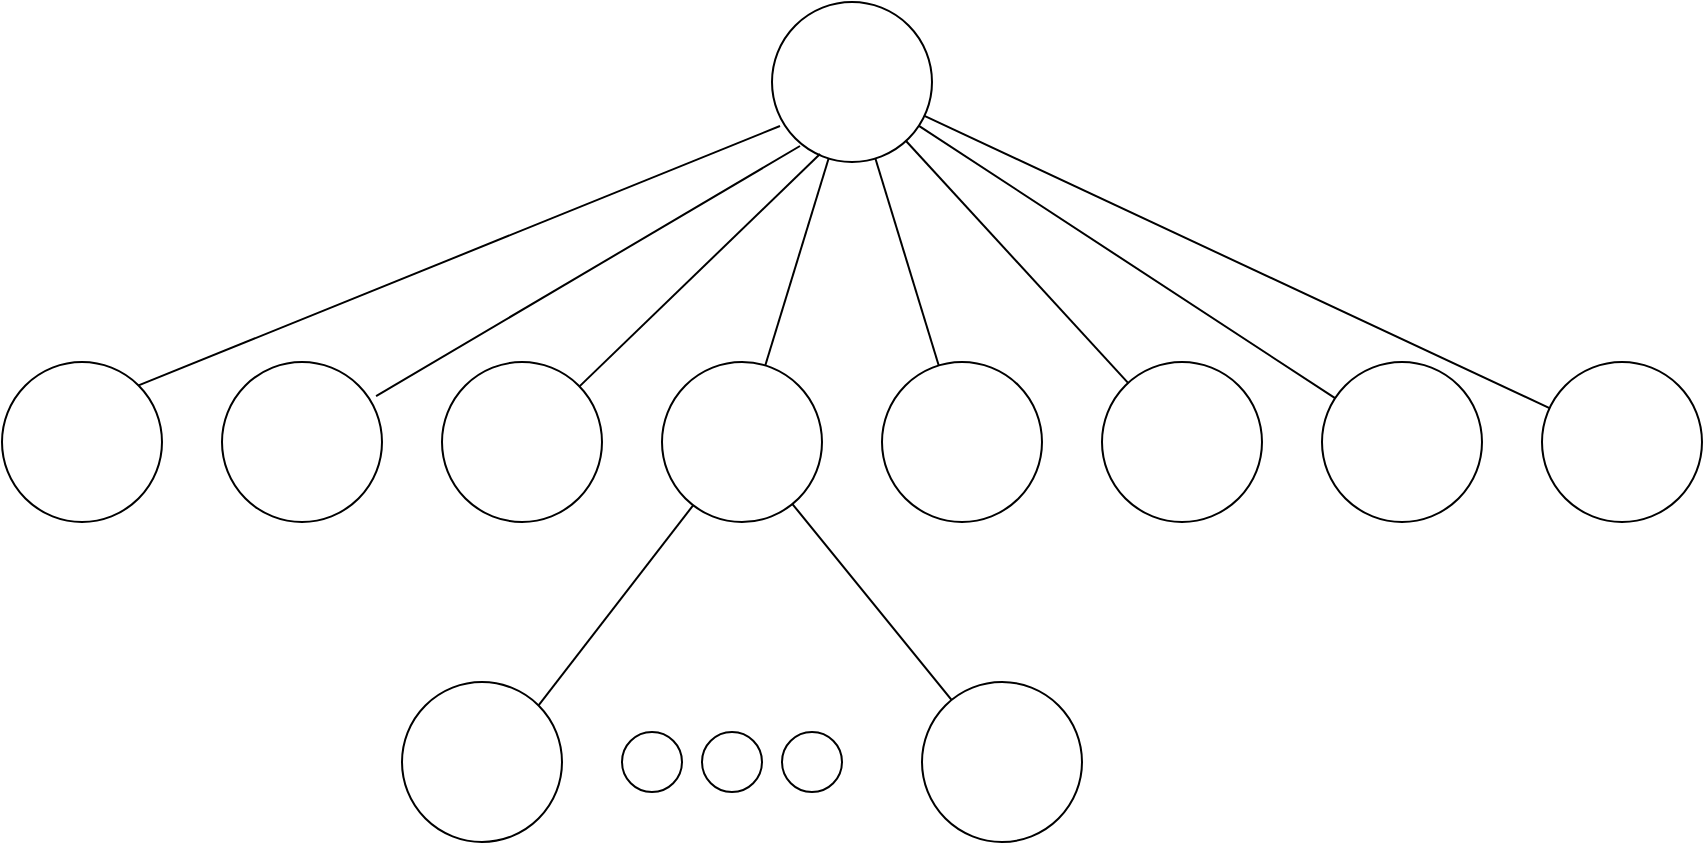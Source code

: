 <mxfile version="22.1.18" type="device">
  <diagram name="Page-1" id="9OxQLFC7fWhR2nlzlRD5">
    <mxGraphModel dx="1306" dy="847" grid="1" gridSize="10" guides="1" tooltips="1" connect="1" arrows="1" fold="1" page="1" pageScale="1" pageWidth="850" pageHeight="1100" math="0" shadow="0">
      <root>
        <mxCell id="0" />
        <mxCell id="1" parent="0" />
        <mxCell id="bOGT_kkFKz8ldqIj86lN-1" value="" style="ellipse;whiteSpace=wrap;html=1;aspect=fixed;" vertex="1" parent="1">
          <mxGeometry x="385" y="40" width="80" height="80" as="geometry" />
        </mxCell>
        <mxCell id="bOGT_kkFKz8ldqIj86lN-2" value="" style="ellipse;whiteSpace=wrap;html=1;aspect=fixed;" vertex="1" parent="1">
          <mxGeometry x="110" y="220" width="80" height="80" as="geometry" />
        </mxCell>
        <mxCell id="bOGT_kkFKz8ldqIj86lN-3" value="" style="ellipse;whiteSpace=wrap;html=1;aspect=fixed;" vertex="1" parent="1">
          <mxGeometry x="220" y="220" width="80" height="80" as="geometry" />
        </mxCell>
        <mxCell id="bOGT_kkFKz8ldqIj86lN-4" value="" style="ellipse;whiteSpace=wrap;html=1;aspect=fixed;" vertex="1" parent="1">
          <mxGeometry x="330" y="220" width="80" height="80" as="geometry" />
        </mxCell>
        <mxCell id="bOGT_kkFKz8ldqIj86lN-5" value="" style="ellipse;whiteSpace=wrap;html=1;aspect=fixed;" vertex="1" parent="1">
          <mxGeometry x="440" y="220" width="80" height="80" as="geometry" />
        </mxCell>
        <mxCell id="bOGT_kkFKz8ldqIj86lN-6" value="" style="ellipse;whiteSpace=wrap;html=1;aspect=fixed;" vertex="1" parent="1">
          <mxGeometry x="550" y="220" width="80" height="80" as="geometry" />
        </mxCell>
        <mxCell id="bOGT_kkFKz8ldqIj86lN-7" value="" style="ellipse;whiteSpace=wrap;html=1;aspect=fixed;" vertex="1" parent="1">
          <mxGeometry x="660" y="220" width="80" height="80" as="geometry" />
        </mxCell>
        <mxCell id="bOGT_kkFKz8ldqIj86lN-8" value="" style="ellipse;whiteSpace=wrap;html=1;aspect=fixed;" vertex="1" parent="1">
          <mxGeometry x="770" y="220" width="80" height="80" as="geometry" />
        </mxCell>
        <mxCell id="bOGT_kkFKz8ldqIj86lN-9" value="" style="ellipse;whiteSpace=wrap;html=1;aspect=fixed;" vertex="1" parent="1">
          <mxGeometry y="220" width="80" height="80" as="geometry" />
        </mxCell>
        <mxCell id="bOGT_kkFKz8ldqIj86lN-10" value="" style="endArrow=none;html=1;rounded=0;entryX=0.05;entryY=0.775;entryDx=0;entryDy=0;exitX=1;exitY=0;exitDx=0;exitDy=0;entryPerimeter=0;" edge="1" parent="1" source="bOGT_kkFKz8ldqIj86lN-9" target="bOGT_kkFKz8ldqIj86lN-1">
          <mxGeometry width="50" height="50" relative="1" as="geometry">
            <mxPoint x="400" y="460" as="sourcePoint" />
            <mxPoint x="450" y="410" as="targetPoint" />
          </mxGeometry>
        </mxCell>
        <mxCell id="bOGT_kkFKz8ldqIj86lN-11" value="" style="endArrow=none;html=1;rounded=0;entryX=0.05;entryY=0.775;entryDx=0;entryDy=0;exitX=0.963;exitY=0.213;exitDx=0;exitDy=0;entryPerimeter=0;exitPerimeter=0;" edge="1" parent="1" source="bOGT_kkFKz8ldqIj86lN-2">
          <mxGeometry width="50" height="50" relative="1" as="geometry">
            <mxPoint x="78" y="242" as="sourcePoint" />
            <mxPoint x="399" y="112" as="targetPoint" />
          </mxGeometry>
        </mxCell>
        <mxCell id="bOGT_kkFKz8ldqIj86lN-12" value="" style="endArrow=none;html=1;rounded=0;entryX=0.3;entryY=0.95;entryDx=0;entryDy=0;entryPerimeter=0;" edge="1" parent="1" source="bOGT_kkFKz8ldqIj86lN-3" target="bOGT_kkFKz8ldqIj86lN-1">
          <mxGeometry width="50" height="50" relative="1" as="geometry">
            <mxPoint x="197" y="247" as="sourcePoint" />
            <mxPoint x="409" y="122" as="targetPoint" />
          </mxGeometry>
        </mxCell>
        <mxCell id="bOGT_kkFKz8ldqIj86lN-13" value="" style="endArrow=none;html=1;rounded=0;" edge="1" parent="1" source="bOGT_kkFKz8ldqIj86lN-4" target="bOGT_kkFKz8ldqIj86lN-1">
          <mxGeometry width="50" height="50" relative="1" as="geometry">
            <mxPoint x="297" y="240" as="sourcePoint" />
            <mxPoint x="408" y="119" as="targetPoint" />
          </mxGeometry>
        </mxCell>
        <mxCell id="bOGT_kkFKz8ldqIj86lN-14" value="" style="endArrow=none;html=1;rounded=0;" edge="1" parent="1" source="bOGT_kkFKz8ldqIj86lN-5" target="bOGT_kkFKz8ldqIj86lN-1">
          <mxGeometry width="50" height="50" relative="1" as="geometry">
            <mxPoint x="392" y="232" as="sourcePoint" />
            <mxPoint x="423" y="128" as="targetPoint" />
          </mxGeometry>
        </mxCell>
        <mxCell id="bOGT_kkFKz8ldqIj86lN-15" value="" style="endArrow=none;html=1;rounded=0;" edge="1" parent="1" source="bOGT_kkFKz8ldqIj86lN-6" target="bOGT_kkFKz8ldqIj86lN-1">
          <mxGeometry width="50" height="50" relative="1" as="geometry">
            <mxPoint x="478" y="232" as="sourcePoint" />
            <mxPoint x="447" y="128" as="targetPoint" />
          </mxGeometry>
        </mxCell>
        <mxCell id="bOGT_kkFKz8ldqIj86lN-16" value="" style="endArrow=none;html=1;rounded=0;" edge="1" parent="1" source="bOGT_kkFKz8ldqIj86lN-7" target="bOGT_kkFKz8ldqIj86lN-1">
          <mxGeometry width="50" height="50" relative="1" as="geometry">
            <mxPoint x="573" y="240" as="sourcePoint" />
            <mxPoint x="462" y="119" as="targetPoint" />
          </mxGeometry>
        </mxCell>
        <mxCell id="bOGT_kkFKz8ldqIj86lN-17" value="" style="endArrow=none;html=1;rounded=0;" edge="1" parent="1" source="bOGT_kkFKz8ldqIj86lN-8" target="bOGT_kkFKz8ldqIj86lN-1">
          <mxGeometry width="50" height="50" relative="1" as="geometry">
            <mxPoint x="677" y="248" as="sourcePoint" />
            <mxPoint x="468" y="112" as="targetPoint" />
          </mxGeometry>
        </mxCell>
        <mxCell id="bOGT_kkFKz8ldqIj86lN-18" value="" style="ellipse;whiteSpace=wrap;html=1;aspect=fixed;" vertex="1" parent="1">
          <mxGeometry x="200" y="380" width="80" height="80" as="geometry" />
        </mxCell>
        <mxCell id="bOGT_kkFKz8ldqIj86lN-19" value="" style="ellipse;whiteSpace=wrap;html=1;aspect=fixed;" vertex="1" parent="1">
          <mxGeometry x="460" y="380" width="80" height="80" as="geometry" />
        </mxCell>
        <mxCell id="bOGT_kkFKz8ldqIj86lN-20" value="" style="ellipse;whiteSpace=wrap;html=1;aspect=fixed;" vertex="1" parent="1">
          <mxGeometry x="310" y="405" width="30" height="30" as="geometry" />
        </mxCell>
        <mxCell id="bOGT_kkFKz8ldqIj86lN-21" value="" style="ellipse;whiteSpace=wrap;html=1;aspect=fixed;" vertex="1" parent="1">
          <mxGeometry x="350" y="405" width="30" height="30" as="geometry" />
        </mxCell>
        <mxCell id="bOGT_kkFKz8ldqIj86lN-22" value="" style="ellipse;whiteSpace=wrap;html=1;aspect=fixed;" vertex="1" parent="1">
          <mxGeometry x="390" y="405" width="30" height="30" as="geometry" />
        </mxCell>
        <mxCell id="bOGT_kkFKz8ldqIj86lN-23" value="" style="endArrow=none;html=1;rounded=0;exitX=1;exitY=0;exitDx=0;exitDy=0;" edge="1" parent="1" source="bOGT_kkFKz8ldqIj86lN-18" target="bOGT_kkFKz8ldqIj86lN-4">
          <mxGeometry width="50" height="50" relative="1" as="geometry">
            <mxPoint x="400" y="460" as="sourcePoint" />
            <mxPoint x="450" y="410" as="targetPoint" />
          </mxGeometry>
        </mxCell>
        <mxCell id="bOGT_kkFKz8ldqIj86lN-24" value="" style="endArrow=none;html=1;rounded=0;" edge="1" parent="1" source="bOGT_kkFKz8ldqIj86lN-19" target="bOGT_kkFKz8ldqIj86lN-4">
          <mxGeometry width="50" height="50" relative="1" as="geometry">
            <mxPoint x="278" y="402" as="sourcePoint" />
            <mxPoint x="356" y="302" as="targetPoint" />
          </mxGeometry>
        </mxCell>
      </root>
    </mxGraphModel>
  </diagram>
</mxfile>
